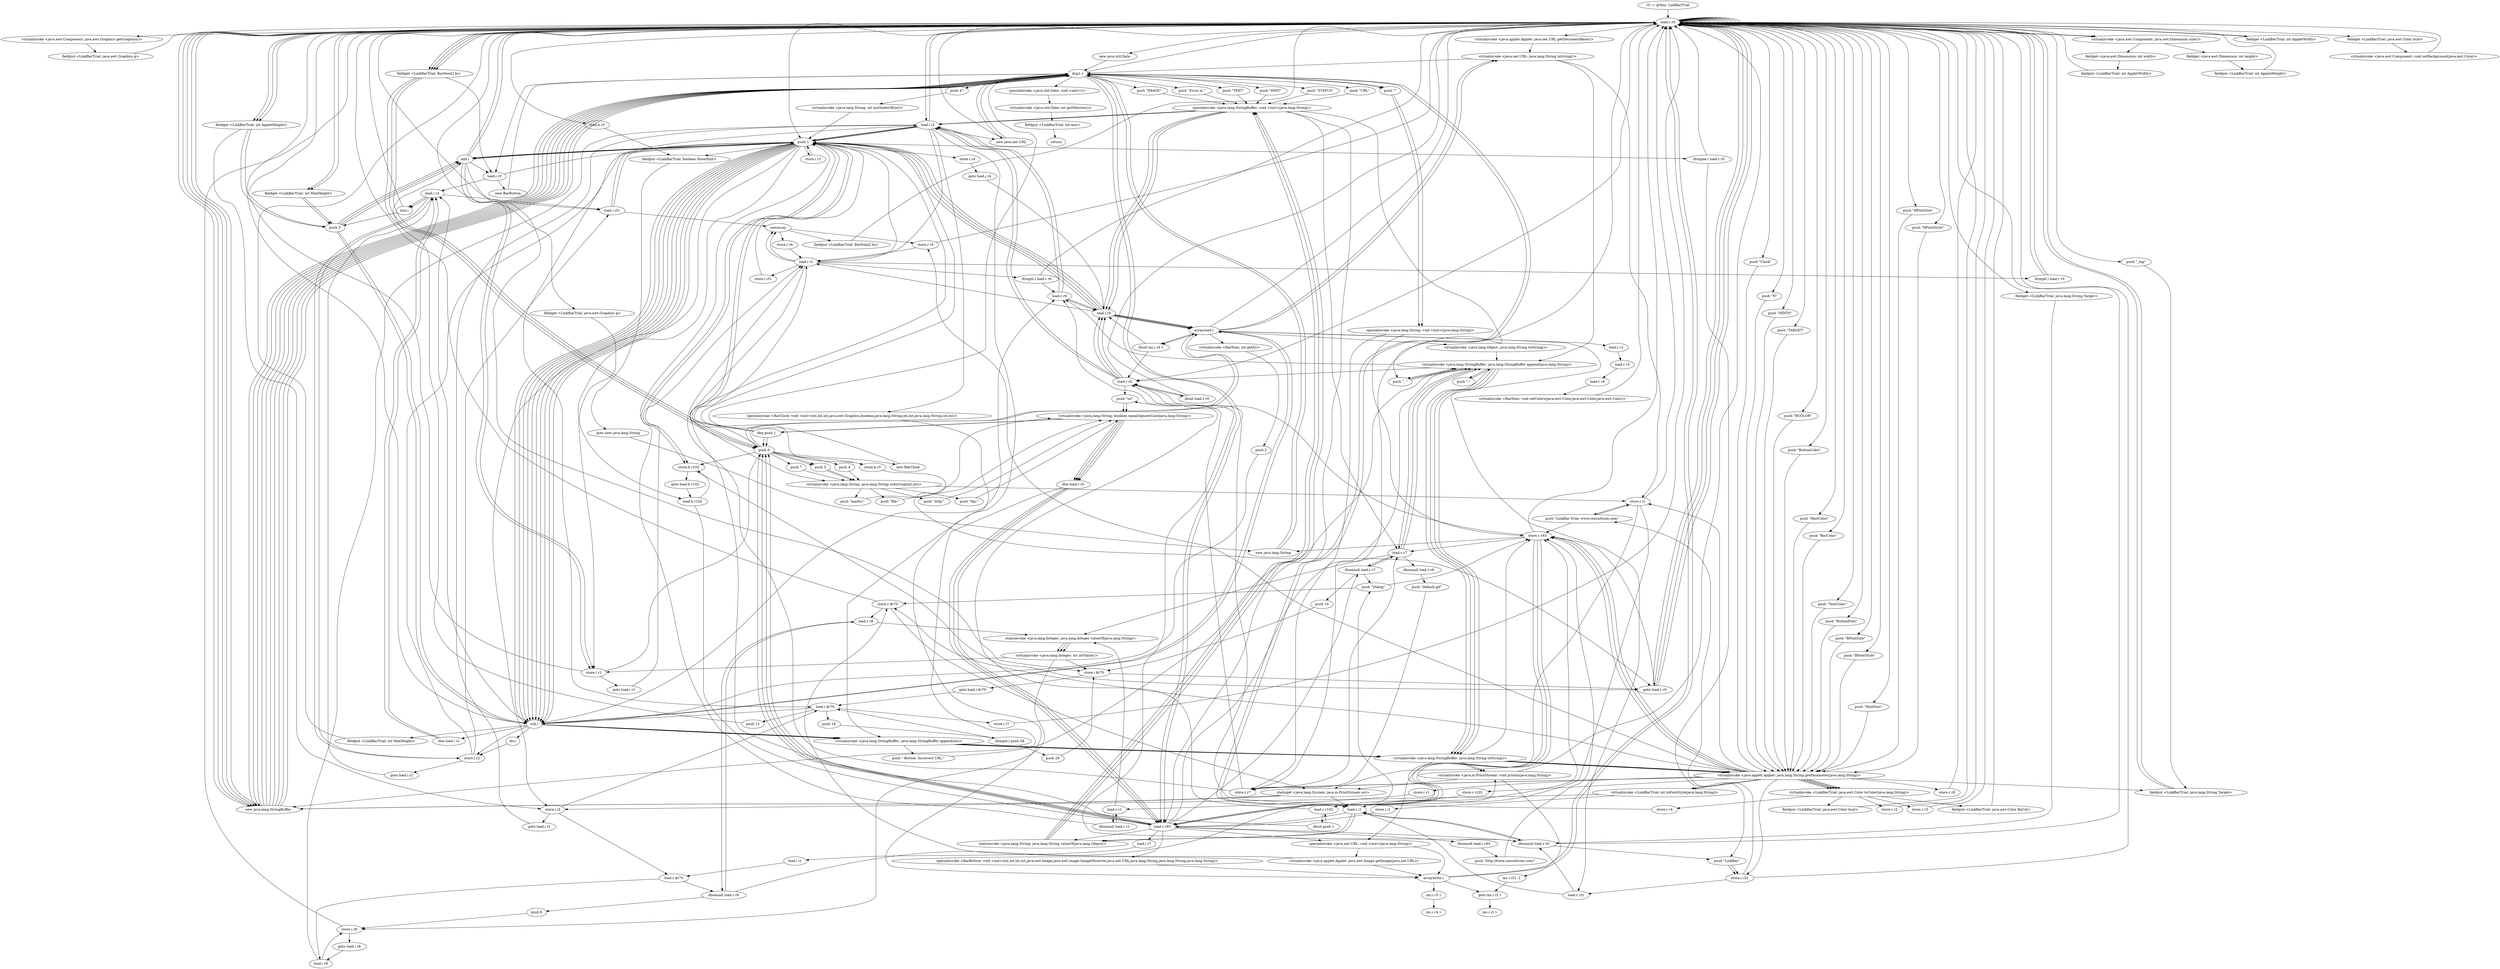 digraph "" {
    "r0 := @this: LinkBarTrial"
    "load.r r0"
    "r0 := @this: LinkBarTrial"->"load.r r0";
    "load.r r0"->"load.r r0";
    "virtualinvoke <java.awt.Component: java.awt.Graphics getGraphics()>"
    "load.r r0"->"virtualinvoke <java.awt.Component: java.awt.Graphics getGraphics()>";
    "fieldput <LinkBarTrial: java.awt.Graphics g>"
    "virtualinvoke <java.awt.Component: java.awt.Graphics getGraphics()>"->"fieldput <LinkBarTrial: java.awt.Graphics g>";
    "fieldput <LinkBarTrial: java.awt.Graphics g>"->"load.r r0";
    "virtualinvoke <java.applet.Applet: java.net.URL getDocumentBase()>"
    "load.r r0"->"virtualinvoke <java.applet.Applet: java.net.URL getDocumentBase()>";
    "virtualinvoke <java.net.URL: java.lang.String toString()>"
    "virtualinvoke <java.applet.Applet: java.net.URL getDocumentBase()>"->"virtualinvoke <java.net.URL: java.lang.String toString()>";
    "dup1.r"
    "virtualinvoke <java.net.URL: java.lang.String toString()>"->"dup1.r";
    "push 47"
    "dup1.r"->"push 47";
    "virtualinvoke <java.lang.String: int lastIndexOf(int)>"
    "push 47"->"virtualinvoke <java.lang.String: int lastIndexOf(int)>";
    "push 1"
    "virtualinvoke <java.lang.String: int lastIndexOf(int)>"->"push 1";
    "add.i"
    "push 1"->"add.i";
    "store.i r1"
    "add.i"->"store.i r1";
    "push 0"
    "store.i r1"->"push 0";
    "load.i r1"
    "push 0"->"load.i r1";
    "virtualinvoke <java.lang.String: java.lang.String substring(int,int)>"
    "load.i r1"->"virtualinvoke <java.lang.String: java.lang.String substring(int,int)>";
    "store.r i1"
    "virtualinvoke <java.lang.String: java.lang.String substring(int,int)>"->"store.r i1";
    "staticget <java.lang.System: java.io.PrintStream out>"
    "store.r i1"->"staticget <java.lang.System: java.io.PrintStream out>";
    "load.r i1"
    "staticget <java.lang.System: java.io.PrintStream out>"->"load.r i1";
    "virtualinvoke <java.io.PrintStream: void println(java.lang.String)>"
    "load.r i1"->"virtualinvoke <java.io.PrintStream: void println(java.lang.String)>";
    "virtualinvoke <java.io.PrintStream: void println(java.lang.String)>"->"load.r r0";
    "load.r r0"->"load.r r0";
    "virtualinvoke <java.awt.Component: java.awt.Dimension size()>"
    "load.r r0"->"virtualinvoke <java.awt.Component: java.awt.Dimension size()>";
    "fieldget <java.awt.Dimension: int width>"
    "virtualinvoke <java.awt.Component: java.awt.Dimension size()>"->"fieldget <java.awt.Dimension: int width>";
    "fieldput <LinkBarTrial: int AppletWidth>"
    "fieldget <java.awt.Dimension: int width>"->"fieldput <LinkBarTrial: int AppletWidth>";
    "fieldput <LinkBarTrial: int AppletWidth>"->"load.r r0";
    "load.r r0"->"load.r r0";
    "load.r r0"->"virtualinvoke <java.awt.Component: java.awt.Dimension size()>";
    "fieldget <java.awt.Dimension: int height>"
    "virtualinvoke <java.awt.Component: java.awt.Dimension size()>"->"fieldget <java.awt.Dimension: int height>";
    "fieldput <LinkBarTrial: int AppletHeight>"
    "fieldget <java.awt.Dimension: int height>"->"fieldput <LinkBarTrial: int AppletHeight>";
    "fieldput <LinkBarTrial: int AppletHeight>"->"load.r r0";
    "push \"N\""
    "load.r r0"->"push \"N\"";
    "virtualinvoke <java.applet.Applet: java.lang.String getParameter(java.lang.String)>"
    "push \"N\""->"virtualinvoke <java.applet.Applet: java.lang.String getParameter(java.lang.String)>";
    "store.r r1"
    "virtualinvoke <java.applet.Applet: java.lang.String getParameter(java.lang.String)>"->"store.r r1";
    "load.r r1"
    "store.r r1"->"load.r r1";
    "ifnonnull load.r r1"
    "load.r r1"->"ifnonnull load.r r1";
    "ifnonnull load.r r1"->"push 1";
    "push 1"->"store.i r1";
    "goto load.i r1"
    "store.i r1"->"goto load.i r1";
    "goto load.i r1"->"load.i r1";
    "load.i r1"->"push 1";
    "push 1"->"add.i";
    "add.i"->"push 1";
    "push 1"->"add.i";
    "add.i"->"store.i r1";
    "store.i r1"->"load.r r0";
    "push \"HINTS\""
    "load.r r0"->"push \"HINTS\"";
    "push \"HINTS\""->"virtualinvoke <java.applet.Applet: java.lang.String getParameter(java.lang.String)>";
    "store.r r5"
    "virtualinvoke <java.applet.Applet: java.lang.String getParameter(java.lang.String)>"->"store.r r5";
    "store.r r5"->"load.r r0";
    "load.r r0"->"load.r r0";
    "push \"TARGET\""
    "load.r r0"->"push \"TARGET\"";
    "push \"TARGET\""->"virtualinvoke <java.applet.Applet: java.lang.String getParameter(java.lang.String)>";
    "fieldput <LinkBarTrial: java.lang.String Target>"
    "virtualinvoke <java.applet.Applet: java.lang.String getParameter(java.lang.String)>"->"fieldput <LinkBarTrial: java.lang.String Target>";
    "fieldput <LinkBarTrial: java.lang.String Target>"->"load.r r0";
    "fieldget <LinkBarTrial: java.lang.String Target>"
    "load.r r0"->"fieldget <LinkBarTrial: java.lang.String Target>";
    "ifnonnull load.r r0"
    "fieldget <LinkBarTrial: java.lang.String Target>"->"ifnonnull load.r r0";
    "ifnonnull load.r r0"->"load.r r0";
    "push \"_top\""
    "load.r r0"->"push \"_top\"";
    "push \"_top\""->"fieldput <LinkBarTrial: java.lang.String Target>";
    "fieldput <LinkBarTrial: java.lang.String Target>"->"load.r r0";
    "load.r r0"->"load.r r0";
    "load.r r0"->"load.r r0";
    "push \"BCOLOR\""
    "load.r r0"->"push \"BCOLOR\"";
    "push \"BCOLOR\""->"virtualinvoke <java.applet.Applet: java.lang.String getParameter(java.lang.String)>";
    "virtualinvoke <LinkBarTrial: java.awt.Color toColor(java.lang.String)>"
    "virtualinvoke <java.applet.Applet: java.lang.String getParameter(java.lang.String)>"->"virtualinvoke <LinkBarTrial: java.awt.Color toColor(java.lang.String)>";
    "fieldput <LinkBarTrial: java.awt.Color bcol>"
    "virtualinvoke <LinkBarTrial: java.awt.Color toColor(java.lang.String)>"->"fieldput <LinkBarTrial: java.awt.Color bcol>";
    "fieldput <LinkBarTrial: java.awt.Color bcol>"->"load.r r0";
    "load.r r0"->"load.r r0";
    "push \"ButtonColor\""
    "load.r r0"->"push \"ButtonColor\"";
    "push \"ButtonColor\""->"virtualinvoke <java.applet.Applet: java.lang.String getParameter(java.lang.String)>";
    "virtualinvoke <java.applet.Applet: java.lang.String getParameter(java.lang.String)>"->"virtualinvoke <LinkBarTrial: java.awt.Color toColor(java.lang.String)>";
    "store.r r2"
    "virtualinvoke <LinkBarTrial: java.awt.Color toColor(java.lang.String)>"->"store.r r2";
    "store.r r2"->"load.r r0";
    "load.r r0"->"load.r r0";
    "push \"HintColor\""
    "load.r r0"->"push \"HintColor\"";
    "push \"HintColor\""->"virtualinvoke <java.applet.Applet: java.lang.String getParameter(java.lang.String)>";
    "virtualinvoke <java.applet.Applet: java.lang.String getParameter(java.lang.String)>"->"virtualinvoke <LinkBarTrial: java.awt.Color toColor(java.lang.String)>";
    "store.r r3"
    "virtualinvoke <LinkBarTrial: java.awt.Color toColor(java.lang.String)>"->"store.r r3";
    "store.r r3"->"load.r r0";
    "load.r r0"->"load.r r0";
    "load.r r0"->"load.r r0";
    "push \"BarColor\""
    "load.r r0"->"push \"BarColor\"";
    "push \"BarColor\""->"virtualinvoke <java.applet.Applet: java.lang.String getParameter(java.lang.String)>";
    "virtualinvoke <java.applet.Applet: java.lang.String getParameter(java.lang.String)>"->"virtualinvoke <LinkBarTrial: java.awt.Color toColor(java.lang.String)>";
    "fieldput <LinkBarTrial: java.awt.Color BaCol>"
    "virtualinvoke <LinkBarTrial: java.awt.Color toColor(java.lang.String)>"->"fieldput <LinkBarTrial: java.awt.Color BaCol>";
    "fieldput <LinkBarTrial: java.awt.Color BaCol>"->"load.r r0";
    "load.r r0"->"load.r r0";
    "push \"TextColor\""
    "load.r r0"->"push \"TextColor\"";
    "push \"TextColor\""->"virtualinvoke <java.applet.Applet: java.lang.String getParameter(java.lang.String)>";
    "virtualinvoke <java.applet.Applet: java.lang.String getParameter(java.lang.String)>"->"virtualinvoke <LinkBarTrial: java.awt.Color toColor(java.lang.String)>";
    "store.r r4"
    "virtualinvoke <LinkBarTrial: java.awt.Color toColor(java.lang.String)>"->"store.r r4";
    "load.r r5"
    "store.r r4"->"load.r r5";
    "ifnull load.r r0"
    "load.r r5"->"ifnull load.r r0";
    "ifnull load.r r0"->"load.r r5";
    "push \"no\""
    "load.r r5"->"push \"no\"";
    "virtualinvoke <java.lang.String: boolean equalsIgnoreCase(java.lang.String)>"
    "push \"no\""->"virtualinvoke <java.lang.String: boolean equalsIgnoreCase(java.lang.String)>";
    "ifeq push 1"
    "virtualinvoke <java.lang.String: boolean equalsIgnoreCase(java.lang.String)>"->"ifeq push 1";
    "ifeq push 1"->"push 0";
    "store.b r5"
    "push 0"->"store.b r5";
    "goto load.r r0"
    "store.b r5"->"goto load.r r0";
    "goto load.r r0"->"load.r r0";
    "load.b r5"
    "load.r r0"->"load.b r5";
    "fieldput <LinkBarTrial: boolean ShowHint>"
    "load.b r5"->"fieldput <LinkBarTrial: boolean ShowHint>";
    "goto new java.lang.String"
    "fieldput <LinkBarTrial: boolean ShowHint>"->"goto new java.lang.String";
    "new java.lang.String"
    "goto new java.lang.String"->"new java.lang.String";
    "new java.lang.String"->"dup1.r";
    "push \"\""
    "dup1.r"->"push \"\"";
    "specialinvoke <java.lang.String: void <init>(java.lang.String)>"
    "push \"\""->"specialinvoke <java.lang.String: void <init>(java.lang.String)>";
    "store.r r93"
    "specialinvoke <java.lang.String: void <init>(java.lang.String)>"->"store.r r93";
    "store.r r93"->"new java.lang.String";
    "new java.lang.String"->"dup1.r";
    "dup1.r"->"push \"\"";
    "push \"\""->"specialinvoke <java.lang.String: void <init>(java.lang.String)>";
    "store.r r7"
    "specialinvoke <java.lang.String: void <init>(java.lang.String)>"->"store.r r7";
    "store.r r7"->"load.i r1";
    "newarray"
    "load.i r1"->"newarray";
    "newarray"->"store.r r5";
    "store.r r5"->"load.i r1";
    "load.i r1"->"newarray";
    "store.r r6"
    "newarray"->"store.r r6";
    "store.r r6"->"load.i r1";
    "store.i i31"
    "load.i r1"->"store.i i31";
    "store.i i31"->"push 1";
    "store.i i3"
    "push 1"->"store.i i3";
    "goto load.i i3"
    "store.i i3"->"goto load.i i3";
    "load.i i3"
    "goto load.i i3"->"load.i i3";
    "load.i i3"->"load.i r1";
    "ifcmplt.i load.r r0"
    "load.i r1"->"ifcmplt.i load.r r0";
    "ifcmplt.i load.r r0"->"load.r r0";
    "load.i i31"
    "load.r r0"->"load.i i31";
    "load.i i31"->"newarray";
    "fieldput <LinkBarTrial: BarItem[] bi>"
    "newarray"->"fieldput <LinkBarTrial: BarItem[] bi>";
    "fieldput <LinkBarTrial: BarItem[] bi>"->"load.r r0";
    "push \"ButtonFont\""
    "load.r r0"->"push \"ButtonFont\"";
    "push \"ButtonFont\""->"virtualinvoke <java.applet.Applet: java.lang.String getParameter(java.lang.String)>";
    "virtualinvoke <java.applet.Applet: java.lang.String getParameter(java.lang.String)>"->"store.r r93";
    "store.r r93"->"load.r r0";
    "push \"BFontSize\""
    "load.r r0"->"push \"BFontSize\"";
    "push \"BFontSize\""->"virtualinvoke <java.applet.Applet: java.lang.String getParameter(java.lang.String)>";
    "virtualinvoke <java.applet.Applet: java.lang.String getParameter(java.lang.String)>"->"store.r r7";
    "store.r r7"->"load.r r0";
    "load.r r0"->"load.r r0";
    "push \"BFontStyle\""
    "load.r r0"->"push \"BFontStyle\"";
    "push \"BFontStyle\""->"virtualinvoke <java.applet.Applet: java.lang.String getParameter(java.lang.String)>";
    "virtualinvoke <LinkBarTrial: int toFontStyle(java.lang.String)>"
    "virtualinvoke <java.applet.Applet: java.lang.String getParameter(java.lang.String)>"->"virtualinvoke <LinkBarTrial: int toFontStyle(java.lang.String)>";
    "store.i i1"
    "virtualinvoke <LinkBarTrial: int toFontStyle(java.lang.String)>"->"store.i i1";
    "load.r r93"
    "store.i i1"->"load.r r93";
    "ifnonnull load.r r7"
    "load.r r93"->"ifnonnull load.r r7";
    "push \"Dialog\""
    "ifnonnull load.r r7"->"push \"Dialog\"";
    "push \"Dialog\""->"store.r r93";
    "load.r r7"
    "store.r r93"->"load.r r7";
    "load.r r7"->"ifnonnull load.r r7";
    "push 10"
    "ifnonnull load.r r7"->"push 10";
    "store.i $r70"
    "push 10"->"store.i $r70";
    "goto load.i $r70"
    "store.i $r70"->"goto load.i $r70";
    "load.i $r70"
    "goto load.i $r70"->"load.i $r70";
    "store.i r7"
    "load.i $r70"->"store.i r7";
    "store.i r7"->"load.r r0";
    "fieldget <LinkBarTrial: int AppletHeight>"
    "load.r r0"->"fieldget <LinkBarTrial: int AppletHeight>";
    "fieldget <LinkBarTrial: int AppletHeight>"->"store.i i3";
    "store.i i3"->"load.i $r70";
    "push 16"
    "load.i $r70"->"push 16";
    "ifcmple.i push 28"
    "push 16"->"ifcmple.i push 28";
    "ifcmple.i push 28"->"load.i $r70";
    "push 12"
    "load.i $r70"->"push 12";
    "push 12"->"add.i";
    "add.i"->"store.i $r70";
    "store.i $r70"->"goto load.r r0";
    "goto load.r r0"->"load.r r0";
    "load.r r0"->"load.i i3";
    "load.i i3"->"load.i $r70";
    "sub.i"
    "load.i $r70"->"sub.i";
    "fieldput <LinkBarTrial: int MaxHeight>"
    "sub.i"->"fieldput <LinkBarTrial: int MaxHeight>";
    "fieldput <LinkBarTrial: int MaxHeight>"->"load.r r0";
    "push \"HintFont\""
    "load.r r0"->"push \"HintFont\"";
    "push \"HintFont\""->"virtualinvoke <java.applet.Applet: java.lang.String getParameter(java.lang.String)>";
    "store.r $r70"
    "virtualinvoke <java.applet.Applet: java.lang.String getParameter(java.lang.String)>"->"store.r $r70";
    "store.r $r70"->"load.r r0";
    "push \"HFontSize\""
    "load.r r0"->"push \"HFontSize\"";
    "push \"HFontSize\""->"virtualinvoke <java.applet.Applet: java.lang.String getParameter(java.lang.String)>";
    "store.r r8"
    "virtualinvoke <java.applet.Applet: java.lang.String getParameter(java.lang.String)>"->"store.r r8";
    "store.r r8"->"load.r r0";
    "load.r r0"->"load.r r0";
    "push \"HFontStyle\""
    "load.r r0"->"push \"HFontStyle\"";
    "push \"HFontStyle\""->"virtualinvoke <java.applet.Applet: java.lang.String getParameter(java.lang.String)>";
    "virtualinvoke <java.applet.Applet: java.lang.String getParameter(java.lang.String)>"->"virtualinvoke <LinkBarTrial: int toFontStyle(java.lang.String)>";
    "virtualinvoke <LinkBarTrial: int toFontStyle(java.lang.String)>"->"store.i i3";
    "load.r $r70"
    "store.i i3"->"load.r $r70";
    "ifnonnull load.r r8"
    "load.r $r70"->"ifnonnull load.r r8";
    "ifnonnull load.r r8"->"push \"Dialog\"";
    "push \"Dialog\""->"store.r $r70";
    "load.r r8"
    "store.r $r70"->"load.r r8";
    "load.r r8"->"ifnonnull load.r r8";
    "push 8"
    "ifnonnull load.r r8"->"push 8";
    "store.i r8"
    "push 8"->"store.i r8";
    "goto load.i r8"
    "store.i r8"->"goto load.i r8";
    "load.i r8"
    "goto load.i r8"->"load.i r8";
    "load.i r8"->"store.i r8";
    "store.i r8"->"load.r r0";
    "push \"Clock\""
    "load.r r0"->"push \"Clock\"";
    "push \"Clock\""->"virtualinvoke <java.applet.Applet: java.lang.String getParameter(java.lang.String)>";
    "store.r r102"
    "virtualinvoke <java.applet.Applet: java.lang.String getParameter(java.lang.String)>"->"store.r r102";
    "load.r r102"
    "store.r r102"->"load.r r102";
    "ifnull push 1"
    "load.r r102"->"ifnull push 1";
    "ifnull push 1"->"load.r r102";
    "load.r r102"->"push \"no\"";
    "push \"no\""->"virtualinvoke <java.lang.String: boolean equalsIgnoreCase(java.lang.String)>";
    "virtualinvoke <java.lang.String: boolean equalsIgnoreCase(java.lang.String)>"->"ifeq push 1";
    "ifeq push 1"->"push 0";
    "store.b r102"
    "push 0"->"store.b r102";
    "goto load.b r102"
    "store.b r102"->"goto load.b r102";
    "load.b r102"
    "goto load.b r102"->"load.b r102";
    "load.b r102"->"store.b r102";
    "store.b r102"->"goto load.r r0";
    "goto load.r r0"->"load.r r0";
    "fieldget <LinkBarTrial: BarItem[] bi>"
    "load.r r0"->"fieldget <LinkBarTrial: BarItem[] bi>";
    "fieldget <LinkBarTrial: BarItem[] bi>"->"push 0";
    "new BarClock"
    "push 0"->"new BarClock";
    "new BarClock"->"dup1.r";
    "dup1.r"->"load.r r0";
    "fieldget <LinkBarTrial: int AppletWidth>"
    "load.r r0"->"fieldget <LinkBarTrial: int AppletWidth>";
    "fieldget <LinkBarTrial: int AppletWidth>"->"load.r r0";
    "fieldget <LinkBarTrial: int MaxHeight>"
    "load.r r0"->"fieldget <LinkBarTrial: int MaxHeight>";
    "push 3"
    "fieldget <LinkBarTrial: int MaxHeight>"->"push 3";
    "push 3"->"add.i";
    "add.i"->"load.r r0";
    "load.r r0"->"fieldget <LinkBarTrial: int AppletHeight>";
    "fieldget <LinkBarTrial: int AppletHeight>"->"push 3";
    "push 3"->"sub.i";
    "sub.i"->"load.r r0";
    "fieldget <LinkBarTrial: java.awt.Graphics g>"
    "load.r r0"->"fieldget <LinkBarTrial: java.awt.Graphics g>";
    "fieldget <LinkBarTrial: java.awt.Graphics g>"->"load.b r102";
    "load.b r102"->"load.r r93";
    "load.i r7"
    "load.r r93"->"load.i r7";
    "load.i i1"
    "load.i r7"->"load.i i1";
    "load.i i1"->"load.r $r70";
    "load.r $r70"->"load.i r8";
    "load.i r8"->"load.i i3";
    "specialinvoke <BarClock: void <init>(int,int,int,java.awt.Graphics,boolean,java.lang.String,int,int,java.lang.String,int,int)>"
    "load.i i3"->"specialinvoke <BarClock: void <init>(int,int,int,java.awt.Graphics,boolean,java.lang.String,int,int,java.lang.String,int,int)>";
    "arraywrite.r"
    "specialinvoke <BarClock: void <init>(int,int,int,java.awt.Graphics,boolean,java.lang.String,int,int,java.lang.String,int,int)>"->"arraywrite.r";
    "arraywrite.r"->"load.r r0";
    "load.r r0"->"fieldget <LinkBarTrial: BarItem[] bi>";
    "fieldget <LinkBarTrial: BarItem[] bi>"->"push 0";
    "arrayread.r"
    "push 0"->"arrayread.r";
    "load.r r2"
    "arrayread.r"->"load.r r2";
    "load.r r3"
    "load.r r2"->"load.r r3";
    "load.r r4"
    "load.r r3"->"load.r r4";
    "virtualinvoke <BarItem: void setColors(java.awt.Color,java.awt.Color,java.awt.Color)>"
    "load.r r4"->"virtualinvoke <BarItem: void setColors(java.awt.Color,java.awt.Color,java.awt.Color)>";
    "virtualinvoke <BarItem: void setColors(java.awt.Color,java.awt.Color,java.awt.Color)>"->"load.r r0";
    "load.r r0"->"fieldget <LinkBarTrial: BarItem[] bi>";
    "fieldget <LinkBarTrial: BarItem[] bi>"->"push 0";
    "push 0"->"arrayread.r";
    "virtualinvoke <BarItem: int getX()>"
    "arrayread.r"->"virtualinvoke <BarItem: int getX()>";
    "push 2"
    "virtualinvoke <BarItem: int getX()>"->"push 2";
    "push 2"->"sub.i";
    "store.i r2"
    "sub.i"->"store.i r2";
    "store.i r2"->"load.i i31";
    "load.i i31"->"push 1";
    "push 1"->"sub.i";
    "ifne load.i r2"
    "sub.i"->"ifne load.i r2";
    "load.i r2"
    "ifne load.i r2"->"load.i r2";
    "load.i r2"->"store.i r2";
    "goto load.i r2"
    "store.i r2"->"goto load.i r2";
    "goto load.i r2"->"load.i r2";
    "load.i r2"->"store.i r2";
    "store.i r2"->"push 1";
    "store.i r3"
    "push 1"->"store.i r3";
    "store.i r3"->"push 1";
    "store.i r4"
    "push 1"->"store.i r4";
    "goto load.i r4"
    "store.i r4"->"goto load.i r4";
    "load.i r4"
    "goto load.i r4"->"load.i r4";
    "load.i r4"->"load.i r1";
    "ifcmplt.i load.r r6"
    "load.i r1"->"ifcmplt.i load.r r6";
    "ifcmplt.i load.r r6"->"load.r r0";
    "load.r r0"->"load.r r0";
    "fieldget <LinkBarTrial: java.awt.Color bcol>"
    "load.r r0"->"fieldget <LinkBarTrial: java.awt.Color bcol>";
    "virtualinvoke <java.awt.Component: void setBackground(java.awt.Color)>"
    "fieldget <LinkBarTrial: java.awt.Color bcol>"->"virtualinvoke <java.awt.Component: void setBackground(java.awt.Color)>";
    "virtualinvoke <java.awt.Component: void setBackground(java.awt.Color)>"->"load.r r0";
    "new java.util.Date"
    "load.r r0"->"new java.util.Date";
    "new java.util.Date"->"dup1.r";
    "specialinvoke <java.util.Date: void <init>()>"
    "dup1.r"->"specialinvoke <java.util.Date: void <init>()>";
    "virtualinvoke <java.util.Date: int getMinutes()>"
    "specialinvoke <java.util.Date: void <init>()>"->"virtualinvoke <java.util.Date: int getMinutes()>";
    "fieldput <LinkBarTrial: int min>"
    "virtualinvoke <java.util.Date: int getMinutes()>"->"fieldput <LinkBarTrial: int min>";
    "return"
    "fieldput <LinkBarTrial: int min>"->"return";
    "load.r r6"
    "ifcmplt.i load.r r6"->"load.r r6";
    "load.r r6"->"load.i r4";
    "load.i r4"->"arrayread.r";
    "ifnull inc.i r4 1"
    "arrayread.r"->"ifnull inc.i r4 1";
    "ifnull inc.i r4 1"->"load.r r5";
    "load.r r5"->"load.i r4";
    "load.i r4"->"arrayread.r";
    "arrayread.r"->"ifnull inc.i r4 1";
    "ifnull inc.i r4 1"->"load.i r4";
    "load.i r4"->"push 1";
    "ifcmpne.i load.r r0"
    "push 1"->"ifcmpne.i load.r r0";
    "push \"LinkBar\""
    "ifcmpne.i load.r r0"->"push \"LinkBar\"";
    "store.r i31"
    "push \"LinkBar\""->"store.r i31";
    "push \"LinkBar Trial: www.consultcom.com\""
    "store.r i31"->"push \"LinkBar Trial: www.consultcom.com\"";
    "push \"LinkBar Trial: www.consultcom.com\""->"store.r i1";
    "store.r i1"->"push \"LinkBar Trial: www.consultcom.com\"";
    "push \"LinkBar Trial: www.consultcom.com\""->"store.r r93";
    "store.r r93"->"goto load.r r0";
    "goto load.r r0"->"load.r r0";
    "load.r r0"->"fieldget <LinkBarTrial: BarItem[] bi>";
    "load.i r3"
    "fieldget <LinkBarTrial: BarItem[] bi>"->"load.i r3";
    "new BarButton"
    "load.i r3"->"new BarButton";
    "new BarButton"->"dup1.r";
    "dup1.r"->"load.i r3";
    "load.i r3"->"push 1";
    "push 1"->"sub.i";
    "sub.i"->"load.i r2";
    "mul.i"
    "load.i r2"->"mul.i";
    "mul.i"->"push 3";
    "push 3"->"add.i";
    "add.i"->"load.r r0";
    "load.r r0"->"fieldget <LinkBarTrial: int MaxHeight>";
    "fieldget <LinkBarTrial: int MaxHeight>"->"push 3";
    "push 3"->"add.i";
    "add.i"->"load.i r3";
    "load.i r3"->"load.i r2";
    "load.i r2"->"mul.i";
    "mul.i"->"load.r r0";
    "load.r r0"->"fieldget <LinkBarTrial: int AppletHeight>";
    "fieldget <LinkBarTrial: int AppletHeight>"->"push 3";
    "push 3"->"sub.i";
    "sub.i"->"load.r r6";
    "load.r r6"->"load.i r4";
    "load.i r4"->"arrayread.r";
    "arrayread.r"->"load.r r0";
    "load.r r0"->"load.r r5";
    "load.r r5"->"load.i r4";
    "load.i r4"->"arrayread.r";
    "load.r i31"
    "arrayread.r"->"load.r i31";
    "load.r i31"->"load.r i1";
    "load.r i1"->"load.r r93";
    "specialinvoke <BarButton: void <init>(int,int,int,int,java.awt.Image,java.awt.image.ImageObserver,java.net.URL,java.lang.String,java.lang.String,java.lang.String)>"
    "load.r r93"->"specialinvoke <BarButton: void <init>(int,int,int,int,java.awt.Image,java.awt.image.ImageObserver,java.net.URL,java.lang.String,java.lang.String,java.lang.String)>";
    "specialinvoke <BarButton: void <init>(int,int,int,int,java.awt.Image,java.awt.image.ImageObserver,java.net.URL,java.lang.String,java.lang.String,java.lang.String)>"->"arraywrite.r";
    "inc.i r3 1"
    "arraywrite.r"->"inc.i r3 1";
    "inc.i r4 1"
    "inc.i r3 1"->"inc.i r4 1";
    "ifcmpne.i load.r r0"->"load.r r0";
    "new java.lang.StringBuffer"
    "load.r r0"->"new java.lang.StringBuffer";
    "new java.lang.StringBuffer"->"dup1.r";
    "push \"TEXT\""
    "dup1.r"->"push \"TEXT\"";
    "specialinvoke <java.lang.StringBuffer: void <init>(java.lang.String)>"
    "push \"TEXT\""->"specialinvoke <java.lang.StringBuffer: void <init>(java.lang.String)>";
    "specialinvoke <java.lang.StringBuffer: void <init>(java.lang.String)>"->"load.i r4";
    "load.i r4"->"push 1";
    "push 1"->"sub.i";
    "virtualinvoke <java.lang.StringBuffer: java.lang.StringBuffer append(int)>"
    "sub.i"->"virtualinvoke <java.lang.StringBuffer: java.lang.StringBuffer append(int)>";
    "virtualinvoke <java.lang.StringBuffer: java.lang.String toString()>"
    "virtualinvoke <java.lang.StringBuffer: java.lang.StringBuffer append(int)>"->"virtualinvoke <java.lang.StringBuffer: java.lang.String toString()>";
    "virtualinvoke <java.lang.StringBuffer: java.lang.String toString()>"->"virtualinvoke <java.applet.Applet: java.lang.String getParameter(java.lang.String)>";
    "virtualinvoke <java.applet.Applet: java.lang.String getParameter(java.lang.String)>"->"store.r i31";
    "store.r i31"->"load.r i31";
    "load.r i31"->"ifnonnull load.r r0";
    "ifnonnull load.r r0"->"push \"LinkBar\"";
    "push \"LinkBar\""->"store.r i31";
    "store.r i31"->"load.r r0";
    "load.r r0"->"new java.lang.StringBuffer";
    "new java.lang.StringBuffer"->"dup1.r";
    "push \"HINT\""
    "dup1.r"->"push \"HINT\"";
    "push \"HINT\""->"specialinvoke <java.lang.StringBuffer: void <init>(java.lang.String)>";
    "specialinvoke <java.lang.StringBuffer: void <init>(java.lang.String)>"->"load.i r4";
    "load.i r4"->"push 1";
    "push 1"->"sub.i";
    "sub.i"->"virtualinvoke <java.lang.StringBuffer: java.lang.StringBuffer append(int)>";
    "virtualinvoke <java.lang.StringBuffer: java.lang.StringBuffer append(int)>"->"virtualinvoke <java.lang.StringBuffer: java.lang.String toString()>";
    "virtualinvoke <java.lang.StringBuffer: java.lang.String toString()>"->"virtualinvoke <java.applet.Applet: java.lang.String getParameter(java.lang.String)>";
    "virtualinvoke <java.applet.Applet: java.lang.String getParameter(java.lang.String)>"->"store.r i1";
    "store.r i1"->"load.r i1";
    "load.r i1"->"ifnonnull load.r r0";
    "ifnonnull load.r r0"->"load.r r5";
    "load.r r5"->"load.i r4";
    "load.i r4"->"arrayread.r";
    "arrayread.r"->"virtualinvoke <java.net.URL: java.lang.String toString()>";
    "virtualinvoke <java.net.URL: java.lang.String toString()>"->"store.r i1";
    "store.r i1"->"load.r r0";
    "load.r r0"->"new java.lang.StringBuffer";
    "new java.lang.StringBuffer"->"dup1.r";
    "push \"STATUS\""
    "dup1.r"->"push \"STATUS\"";
    "push \"STATUS\""->"specialinvoke <java.lang.StringBuffer: void <init>(java.lang.String)>";
    "specialinvoke <java.lang.StringBuffer: void <init>(java.lang.String)>"->"load.i r4";
    "load.i r4"->"push 1";
    "push 1"->"sub.i";
    "sub.i"->"virtualinvoke <java.lang.StringBuffer: java.lang.StringBuffer append(int)>";
    "virtualinvoke <java.lang.StringBuffer: java.lang.StringBuffer append(int)>"->"virtualinvoke <java.lang.StringBuffer: java.lang.String toString()>";
    "virtualinvoke <java.lang.StringBuffer: java.lang.String toString()>"->"virtualinvoke <java.applet.Applet: java.lang.String getParameter(java.lang.String)>";
    "virtualinvoke <java.applet.Applet: java.lang.String getParameter(java.lang.String)>"->"store.r r93";
    "store.r r93"->"load.r r93";
    "load.r r93"->"ifnonnull load.r r0";
    "ifnonnull load.r r0"->"load.r i1";
    "load.r i1"->"store.r r93";
    "ifne load.i r2"->"load.i r2";
    "load.i r2"->"load.i i31";
    "load.i i31"->"push 1";
    "push 1"->"sub.i";
    "div.i"
    "sub.i"->"div.i";
    "div.i"->"store.i r2";
    "ifeq push 1"->"push 1";
    "push 1"->"store.b r102";
    "ifnull push 1"->"push 1";
    "push 1"->"store.b r102";
    "ifnonnull load.r r8"->"load.r r8";
    "staticinvoke <java.lang.Integer: java.lang.Integer valueOf(java.lang.String)>"
    "load.r r8"->"staticinvoke <java.lang.Integer: java.lang.Integer valueOf(java.lang.String)>";
    "virtualinvoke <java.lang.Integer: int intValue()>"
    "staticinvoke <java.lang.Integer: java.lang.Integer valueOf(java.lang.String)>"->"virtualinvoke <java.lang.Integer: int intValue()>";
    "virtualinvoke <java.lang.Integer: int intValue()>"->"store.i r8";
    "push 28"
    "ifcmple.i push 28"->"push 28";
    "push 28"->"store.i $r70";
    "ifnonnull load.r r7"->"load.r r7";
    "load.r r7"->"staticinvoke <java.lang.Integer: java.lang.Integer valueOf(java.lang.String)>";
    "staticinvoke <java.lang.Integer: java.lang.Integer valueOf(java.lang.String)>"->"virtualinvoke <java.lang.Integer: int intValue()>";
    "virtualinvoke <java.lang.Integer: int intValue()>"->"store.i $r70";
    "ifcmplt.i load.r r0"->"load.r r0";
    "load.r r0"->"new java.lang.StringBuffer";
    "new java.lang.StringBuffer"->"dup1.r";
    "push \"URL\""
    "dup1.r"->"push \"URL\"";
    "push \"URL\""->"specialinvoke <java.lang.StringBuffer: void <init>(java.lang.String)>";
    "specialinvoke <java.lang.StringBuffer: void <init>(java.lang.String)>"->"load.i i3";
    "load.i i3"->"push 1";
    "push 1"->"sub.i";
    "sub.i"->"virtualinvoke <java.lang.StringBuffer: java.lang.StringBuffer append(int)>";
    "virtualinvoke <java.lang.StringBuffer: java.lang.StringBuffer append(int)>"->"virtualinvoke <java.lang.StringBuffer: java.lang.String toString()>";
    "virtualinvoke <java.lang.StringBuffer: java.lang.String toString()>"->"virtualinvoke <java.applet.Applet: java.lang.String getParameter(java.lang.String)>";
    "virtualinvoke <java.applet.Applet: java.lang.String getParameter(java.lang.String)>"->"store.r r93";
    "store.r r93"->"load.r r93";
    "ifnonnull load.r r93"
    "load.r r93"->"ifnonnull load.r r93";
    "push \"http://www.consultcom.com/\""
    "ifnonnull load.r r93"->"push \"http://www.consultcom.com/\"";
    "push \"http://www.consultcom.com/\""->"store.r r93";
    "store.r r93"->"load.r r93";
    "load.r r93"->"push 0";
    "push 5"
    "push 0"->"push 5";
    "push 5"->"virtualinvoke <java.lang.String: java.lang.String substring(int,int)>";
    "push \"http:\""
    "virtualinvoke <java.lang.String: java.lang.String substring(int,int)>"->"push \"http:\"";
    "push \"http:\""->"virtualinvoke <java.lang.String: boolean equalsIgnoreCase(java.lang.String)>";
    "ifne load.r r5"
    "virtualinvoke <java.lang.String: boolean equalsIgnoreCase(java.lang.String)>"->"ifne load.r r5";
    "ifne load.r r5"->"load.r r93";
    "load.r r93"->"push 0";
    "push 4"
    "push 0"->"push 4";
    "push 4"->"virtualinvoke <java.lang.String: java.lang.String substring(int,int)>";
    "push \"ftp:\""
    "virtualinvoke <java.lang.String: java.lang.String substring(int,int)>"->"push \"ftp:\"";
    "push \"ftp:\""->"virtualinvoke <java.lang.String: boolean equalsIgnoreCase(java.lang.String)>";
    "virtualinvoke <java.lang.String: boolean equalsIgnoreCase(java.lang.String)>"->"ifne load.r r5";
    "ifne load.r r5"->"load.r r93";
    "load.r r93"->"push 0";
    "push 7"
    "push 0"->"push 7";
    "push 7"->"virtualinvoke <java.lang.String: java.lang.String substring(int,int)>";
    "push \"mailto:\""
    "virtualinvoke <java.lang.String: java.lang.String substring(int,int)>"->"push \"mailto:\"";
    "push \"mailto:\""->"virtualinvoke <java.lang.String: boolean equalsIgnoreCase(java.lang.String)>";
    "virtualinvoke <java.lang.String: boolean equalsIgnoreCase(java.lang.String)>"->"ifne load.r r5";
    "ifne load.r r5"->"load.r r93";
    "load.r r93"->"push 0";
    "push 0"->"push 5";
    "push 5"->"virtualinvoke <java.lang.String: java.lang.String substring(int,int)>";
    "push \"file:\""
    "virtualinvoke <java.lang.String: java.lang.String substring(int,int)>"->"push \"file:\"";
    "push \"file:\""->"virtualinvoke <java.lang.String: boolean equalsIgnoreCase(java.lang.String)>";
    "virtualinvoke <java.lang.String: boolean equalsIgnoreCase(java.lang.String)>"->"ifne load.r r5";
    "ifne load.r r5"->"new java.lang.StringBuffer";
    "new java.lang.StringBuffer"->"dup1.r";
    "dup1.r"->"load.r i1";
    "staticinvoke <java.lang.String: java.lang.String valueOf(java.lang.Object)>"
    "load.r i1"->"staticinvoke <java.lang.String: java.lang.String valueOf(java.lang.Object)>";
    "staticinvoke <java.lang.String: java.lang.String valueOf(java.lang.Object)>"->"specialinvoke <java.lang.StringBuffer: void <init>(java.lang.String)>";
    "specialinvoke <java.lang.StringBuffer: void <init>(java.lang.String)>"->"load.r r93";
    "virtualinvoke <java.lang.StringBuffer: java.lang.StringBuffer append(java.lang.String)>"
    "load.r r93"->"virtualinvoke <java.lang.StringBuffer: java.lang.StringBuffer append(java.lang.String)>";
    "virtualinvoke <java.lang.StringBuffer: java.lang.StringBuffer append(java.lang.String)>"->"virtualinvoke <java.lang.StringBuffer: java.lang.String toString()>";
    "virtualinvoke <java.lang.StringBuffer: java.lang.String toString()>"->"store.r r93";
    "store.r r93"->"load.r r5";
    "load.r r5"->"load.i i3";
    "new java.net.URL"
    "load.i i3"->"new java.net.URL";
    "new java.net.URL"->"dup1.r";
    "dup1.r"->"load.r r93";
    "specialinvoke <java.net.URL: void <init>(java.lang.String)>"
    "load.r r93"->"specialinvoke <java.net.URL: void <init>(java.lang.String)>";
    "specialinvoke <java.net.URL: void <init>(java.lang.String)>"->"arraywrite.r";
    "arraywrite.r"->"load.r r0";
    "load.r r0"->"new java.lang.StringBuffer";
    "new java.lang.StringBuffer"->"dup1.r";
    "push \"IMAGE\""
    "dup1.r"->"push \"IMAGE\"";
    "push \"IMAGE\""->"specialinvoke <java.lang.StringBuffer: void <init>(java.lang.String)>";
    "specialinvoke <java.lang.StringBuffer: void <init>(java.lang.String)>"->"load.i i3";
    "load.i i3"->"push 1";
    "push 1"->"sub.i";
    "sub.i"->"virtualinvoke <java.lang.StringBuffer: java.lang.StringBuffer append(int)>";
    "virtualinvoke <java.lang.StringBuffer: java.lang.StringBuffer append(int)>"->"virtualinvoke <java.lang.StringBuffer: java.lang.String toString()>";
    "virtualinvoke <java.lang.StringBuffer: java.lang.String toString()>"->"virtualinvoke <java.applet.Applet: java.lang.String getParameter(java.lang.String)>";
    "virtualinvoke <java.applet.Applet: java.lang.String getParameter(java.lang.String)>"->"store.r r7";
    "store.r r7"->"load.r r7";
    "ifnonnull load.r r6"
    "load.r r7"->"ifnonnull load.r r6";
    "push \"default.gif\""
    "ifnonnull load.r r6"->"push \"default.gif\"";
    "push \"default.gif\""->"store.r r7";
    "store.r r7"->"load.r r6";
    "load.r r6"->"load.i i3";
    "load.i i3"->"load.r r0";
    "load.r r0"->"new java.net.URL";
    "new java.net.URL"->"dup1.r";
    "dup1.r"->"new java.lang.StringBuffer";
    "new java.lang.StringBuffer"->"dup1.r";
    "dup1.r"->"load.r i1";
    "load.r i1"->"staticinvoke <java.lang.String: java.lang.String valueOf(java.lang.Object)>";
    "staticinvoke <java.lang.String: java.lang.String valueOf(java.lang.Object)>"->"specialinvoke <java.lang.StringBuffer: void <init>(java.lang.String)>";
    "specialinvoke <java.lang.StringBuffer: void <init>(java.lang.String)>"->"load.r r7";
    "load.r r7"->"virtualinvoke <java.lang.StringBuffer: java.lang.StringBuffer append(java.lang.String)>";
    "virtualinvoke <java.lang.StringBuffer: java.lang.StringBuffer append(java.lang.String)>"->"virtualinvoke <java.lang.StringBuffer: java.lang.String toString()>";
    "virtualinvoke <java.lang.StringBuffer: java.lang.String toString()>"->"specialinvoke <java.net.URL: void <init>(java.lang.String)>";
    "virtualinvoke <java.applet.Applet: java.awt.Image getImage(java.net.URL)>"
    "specialinvoke <java.net.URL: void <init>(java.lang.String)>"->"virtualinvoke <java.applet.Applet: java.awt.Image getImage(java.net.URL)>";
    "virtualinvoke <java.applet.Applet: java.awt.Image getImage(java.net.URL)>"->"arraywrite.r";
    "goto inc.i i3 1"
    "arraywrite.r"->"goto inc.i i3 1";
    "inc.i i3 1"
    "goto inc.i i3 1"->"inc.i i3 1";
    "virtualinvoke <java.applet.Applet: java.awt.Image getImage(java.net.URL)>"->"store.r $r70";
    "store.r $r70"->"staticget <java.lang.System: java.io.PrintStream out>";
    "staticget <java.lang.System: java.io.PrintStream out>"->"new java.lang.StringBuffer";
    "new java.lang.StringBuffer"->"dup1.r";
    "push \"Error in \""
    "dup1.r"->"push \"Error in \"";
    "push \"Error in \""->"specialinvoke <java.lang.StringBuffer: void <init>(java.lang.String)>";
    "specialinvoke <java.lang.StringBuffer: void <init>(java.lang.String)>"->"load.i i3";
    "load.i i3"->"virtualinvoke <java.lang.StringBuffer: java.lang.StringBuffer append(int)>";
    "push \" Button. Incorrect URL.\""
    "virtualinvoke <java.lang.StringBuffer: java.lang.StringBuffer append(int)>"->"push \" Button. Incorrect URL.\"";
    "push \" Button. Incorrect URL.\""->"virtualinvoke <java.lang.StringBuffer: java.lang.StringBuffer append(java.lang.String)>";
    "virtualinvoke <java.lang.StringBuffer: java.lang.StringBuffer append(java.lang.String)>"->"virtualinvoke <java.lang.StringBuffer: java.lang.String toString()>";
    "virtualinvoke <java.lang.StringBuffer: java.lang.String toString()>"->"virtualinvoke <java.io.PrintStream: void println(java.lang.String)>";
    "virtualinvoke <java.io.PrintStream: void println(java.lang.String)>"->"staticget <java.lang.System: java.io.PrintStream out>";
    "staticget <java.lang.System: java.io.PrintStream out>"->"new java.lang.StringBuffer";
    "new java.lang.StringBuffer"->"dup1.r";
    "dup1.r"->"load.r r93";
    "load.r r93"->"staticinvoke <java.lang.String: java.lang.String valueOf(java.lang.Object)>";
    "staticinvoke <java.lang.String: java.lang.String valueOf(java.lang.Object)>"->"specialinvoke <java.lang.StringBuffer: void <init>(java.lang.String)>";
    "push \", \""
    "specialinvoke <java.lang.StringBuffer: void <init>(java.lang.String)>"->"push \", \"";
    "push \", \""->"virtualinvoke <java.lang.StringBuffer: java.lang.StringBuffer append(java.lang.String)>";
    "virtualinvoke <java.lang.StringBuffer: java.lang.StringBuffer append(java.lang.String)>"->"load.r r7";
    "load.r r7"->"virtualinvoke <java.lang.StringBuffer: java.lang.StringBuffer append(java.lang.String)>";
    "push \":\""
    "virtualinvoke <java.lang.StringBuffer: java.lang.StringBuffer append(java.lang.String)>"->"push \":\"";
    "push \":\""->"virtualinvoke <java.lang.StringBuffer: java.lang.StringBuffer append(java.lang.String)>";
    "virtualinvoke <java.lang.StringBuffer: java.lang.StringBuffer append(java.lang.String)>"->"load.r r5";
    "load.r r5"->"load.i i3";
    "load.i i3"->"push 1";
    "push 1"->"sub.i";
    "sub.i"->"arrayread.r";
    "arrayread.r"->"virtualinvoke <java.net.URL: java.lang.String toString()>";
    "virtualinvoke <java.net.URL: java.lang.String toString()>"->"virtualinvoke <java.lang.StringBuffer: java.lang.StringBuffer append(java.lang.String)>";
    "virtualinvoke <java.lang.StringBuffer: java.lang.StringBuffer append(java.lang.String)>"->"push \", \"";
    "push \", \""->"virtualinvoke <java.lang.StringBuffer: java.lang.StringBuffer append(java.lang.String)>";
    "virtualinvoke <java.lang.StringBuffer: java.lang.StringBuffer append(java.lang.String)>"->"load.r r6";
    "load.r r6"->"load.i i3";
    "load.i i3"->"push 1";
    "push 1"->"sub.i";
    "sub.i"->"arrayread.r";
    "virtualinvoke <java.lang.Object: java.lang.String toString()>"
    "arrayread.r"->"virtualinvoke <java.lang.Object: java.lang.String toString()>";
    "virtualinvoke <java.lang.Object: java.lang.String toString()>"->"virtualinvoke <java.lang.StringBuffer: java.lang.StringBuffer append(java.lang.String)>";
    "virtualinvoke <java.lang.StringBuffer: java.lang.StringBuffer append(java.lang.String)>"->"virtualinvoke <java.lang.StringBuffer: java.lang.String toString()>";
    "virtualinvoke <java.lang.StringBuffer: java.lang.String toString()>"->"virtualinvoke <java.io.PrintStream: void println(java.lang.String)>";
    "inc.i i31 -1"
    "virtualinvoke <java.io.PrintStream: void println(java.lang.String)>"->"inc.i i31 -1";
    "inc.i i31 -1"->"goto inc.i i3 1";
    "ifeq push 1"->"push 1";
    "push 1"->"store.b r5";
    "ifnull load.r r0"->"load.r r0";
    "load.r r0"->"push 1";
    "push 1"->"fieldput <LinkBarTrial: boolean ShowHint>";
    "ifnonnull load.r r1"->"load.r r1";
    "load.r r1"->"staticinvoke <java.lang.Integer: java.lang.Integer valueOf(java.lang.String)>";
    "staticinvoke <java.lang.Integer: java.lang.Integer valueOf(java.lang.String)>"->"virtualinvoke <java.lang.Integer: int intValue()>";
    "virtualinvoke <java.lang.Integer: int intValue()>"->"store.i r1";
}

